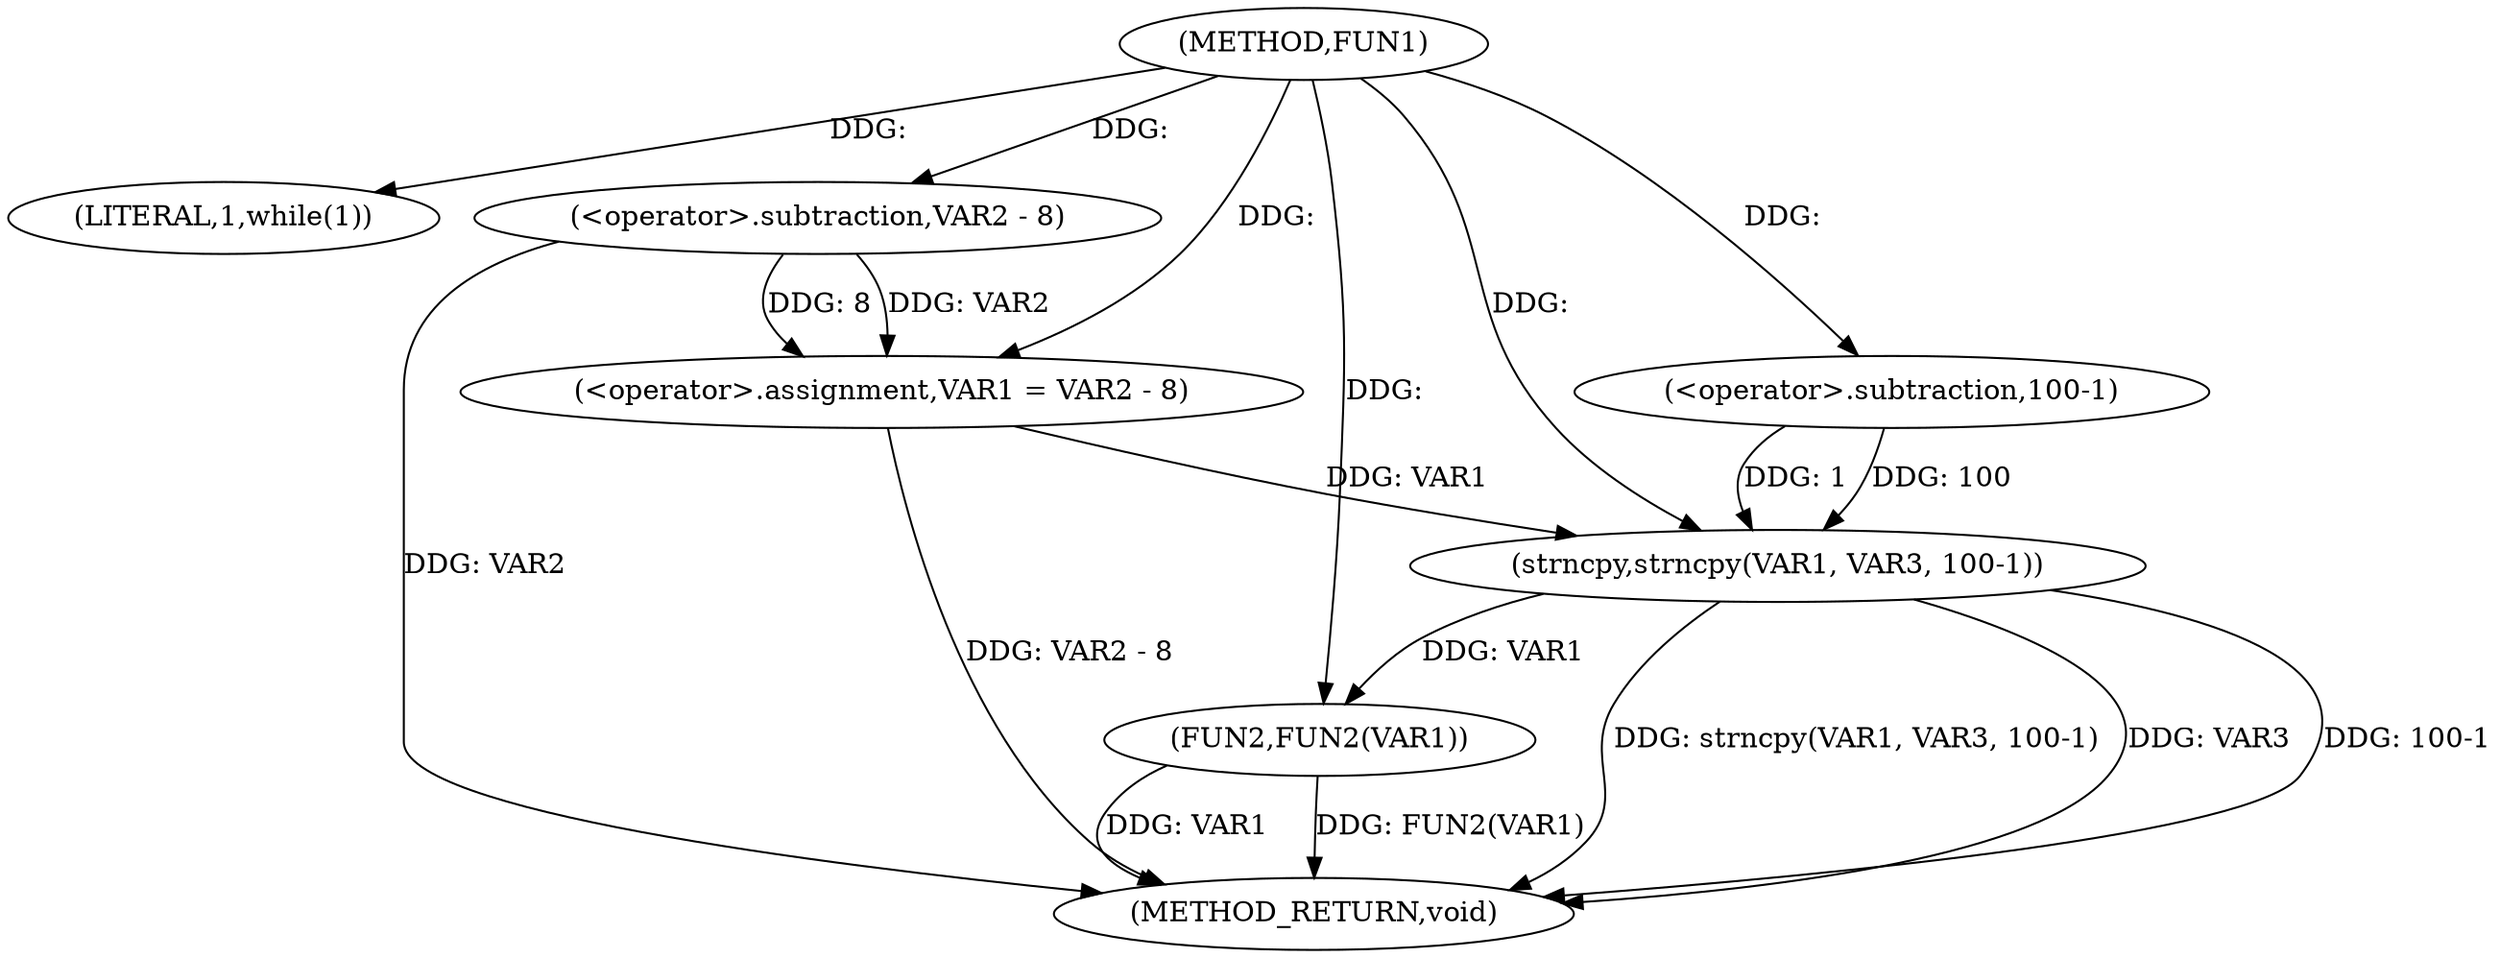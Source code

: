 digraph FUN1 {  
"1000100" [label = "(METHOD,FUN1)" ]
"1000123" [label = "(METHOD_RETURN,void)" ]
"1000105" [label = "(LITERAL,1,while(1))" ]
"1000107" [label = "(<operator>.assignment,VAR1 = VAR2 - 8)" ]
"1000109" [label = "(<operator>.subtraction,VAR2 - 8)" ]
"1000115" [label = "(strncpy,strncpy(VAR1, VAR3, 100-1))" ]
"1000118" [label = "(<operator>.subtraction,100-1)" ]
"1000121" [label = "(FUN2,FUN2(VAR1))" ]
  "1000115" -> "1000123"  [ label = "DDG: VAR3"] 
  "1000115" -> "1000123"  [ label = "DDG: 100-1"] 
  "1000109" -> "1000123"  [ label = "DDG: VAR2"] 
  "1000121" -> "1000123"  [ label = "DDG: VAR1"] 
  "1000107" -> "1000123"  [ label = "DDG: VAR2 - 8"] 
  "1000115" -> "1000123"  [ label = "DDG: strncpy(VAR1, VAR3, 100-1)"] 
  "1000121" -> "1000123"  [ label = "DDG: FUN2(VAR1)"] 
  "1000100" -> "1000105"  [ label = "DDG: "] 
  "1000109" -> "1000107"  [ label = "DDG: VAR2"] 
  "1000109" -> "1000107"  [ label = "DDG: 8"] 
  "1000100" -> "1000107"  [ label = "DDG: "] 
  "1000100" -> "1000109"  [ label = "DDG: "] 
  "1000107" -> "1000115"  [ label = "DDG: VAR1"] 
  "1000100" -> "1000115"  [ label = "DDG: "] 
  "1000118" -> "1000115"  [ label = "DDG: 100"] 
  "1000118" -> "1000115"  [ label = "DDG: 1"] 
  "1000100" -> "1000118"  [ label = "DDG: "] 
  "1000115" -> "1000121"  [ label = "DDG: VAR1"] 
  "1000100" -> "1000121"  [ label = "DDG: "] 
}
